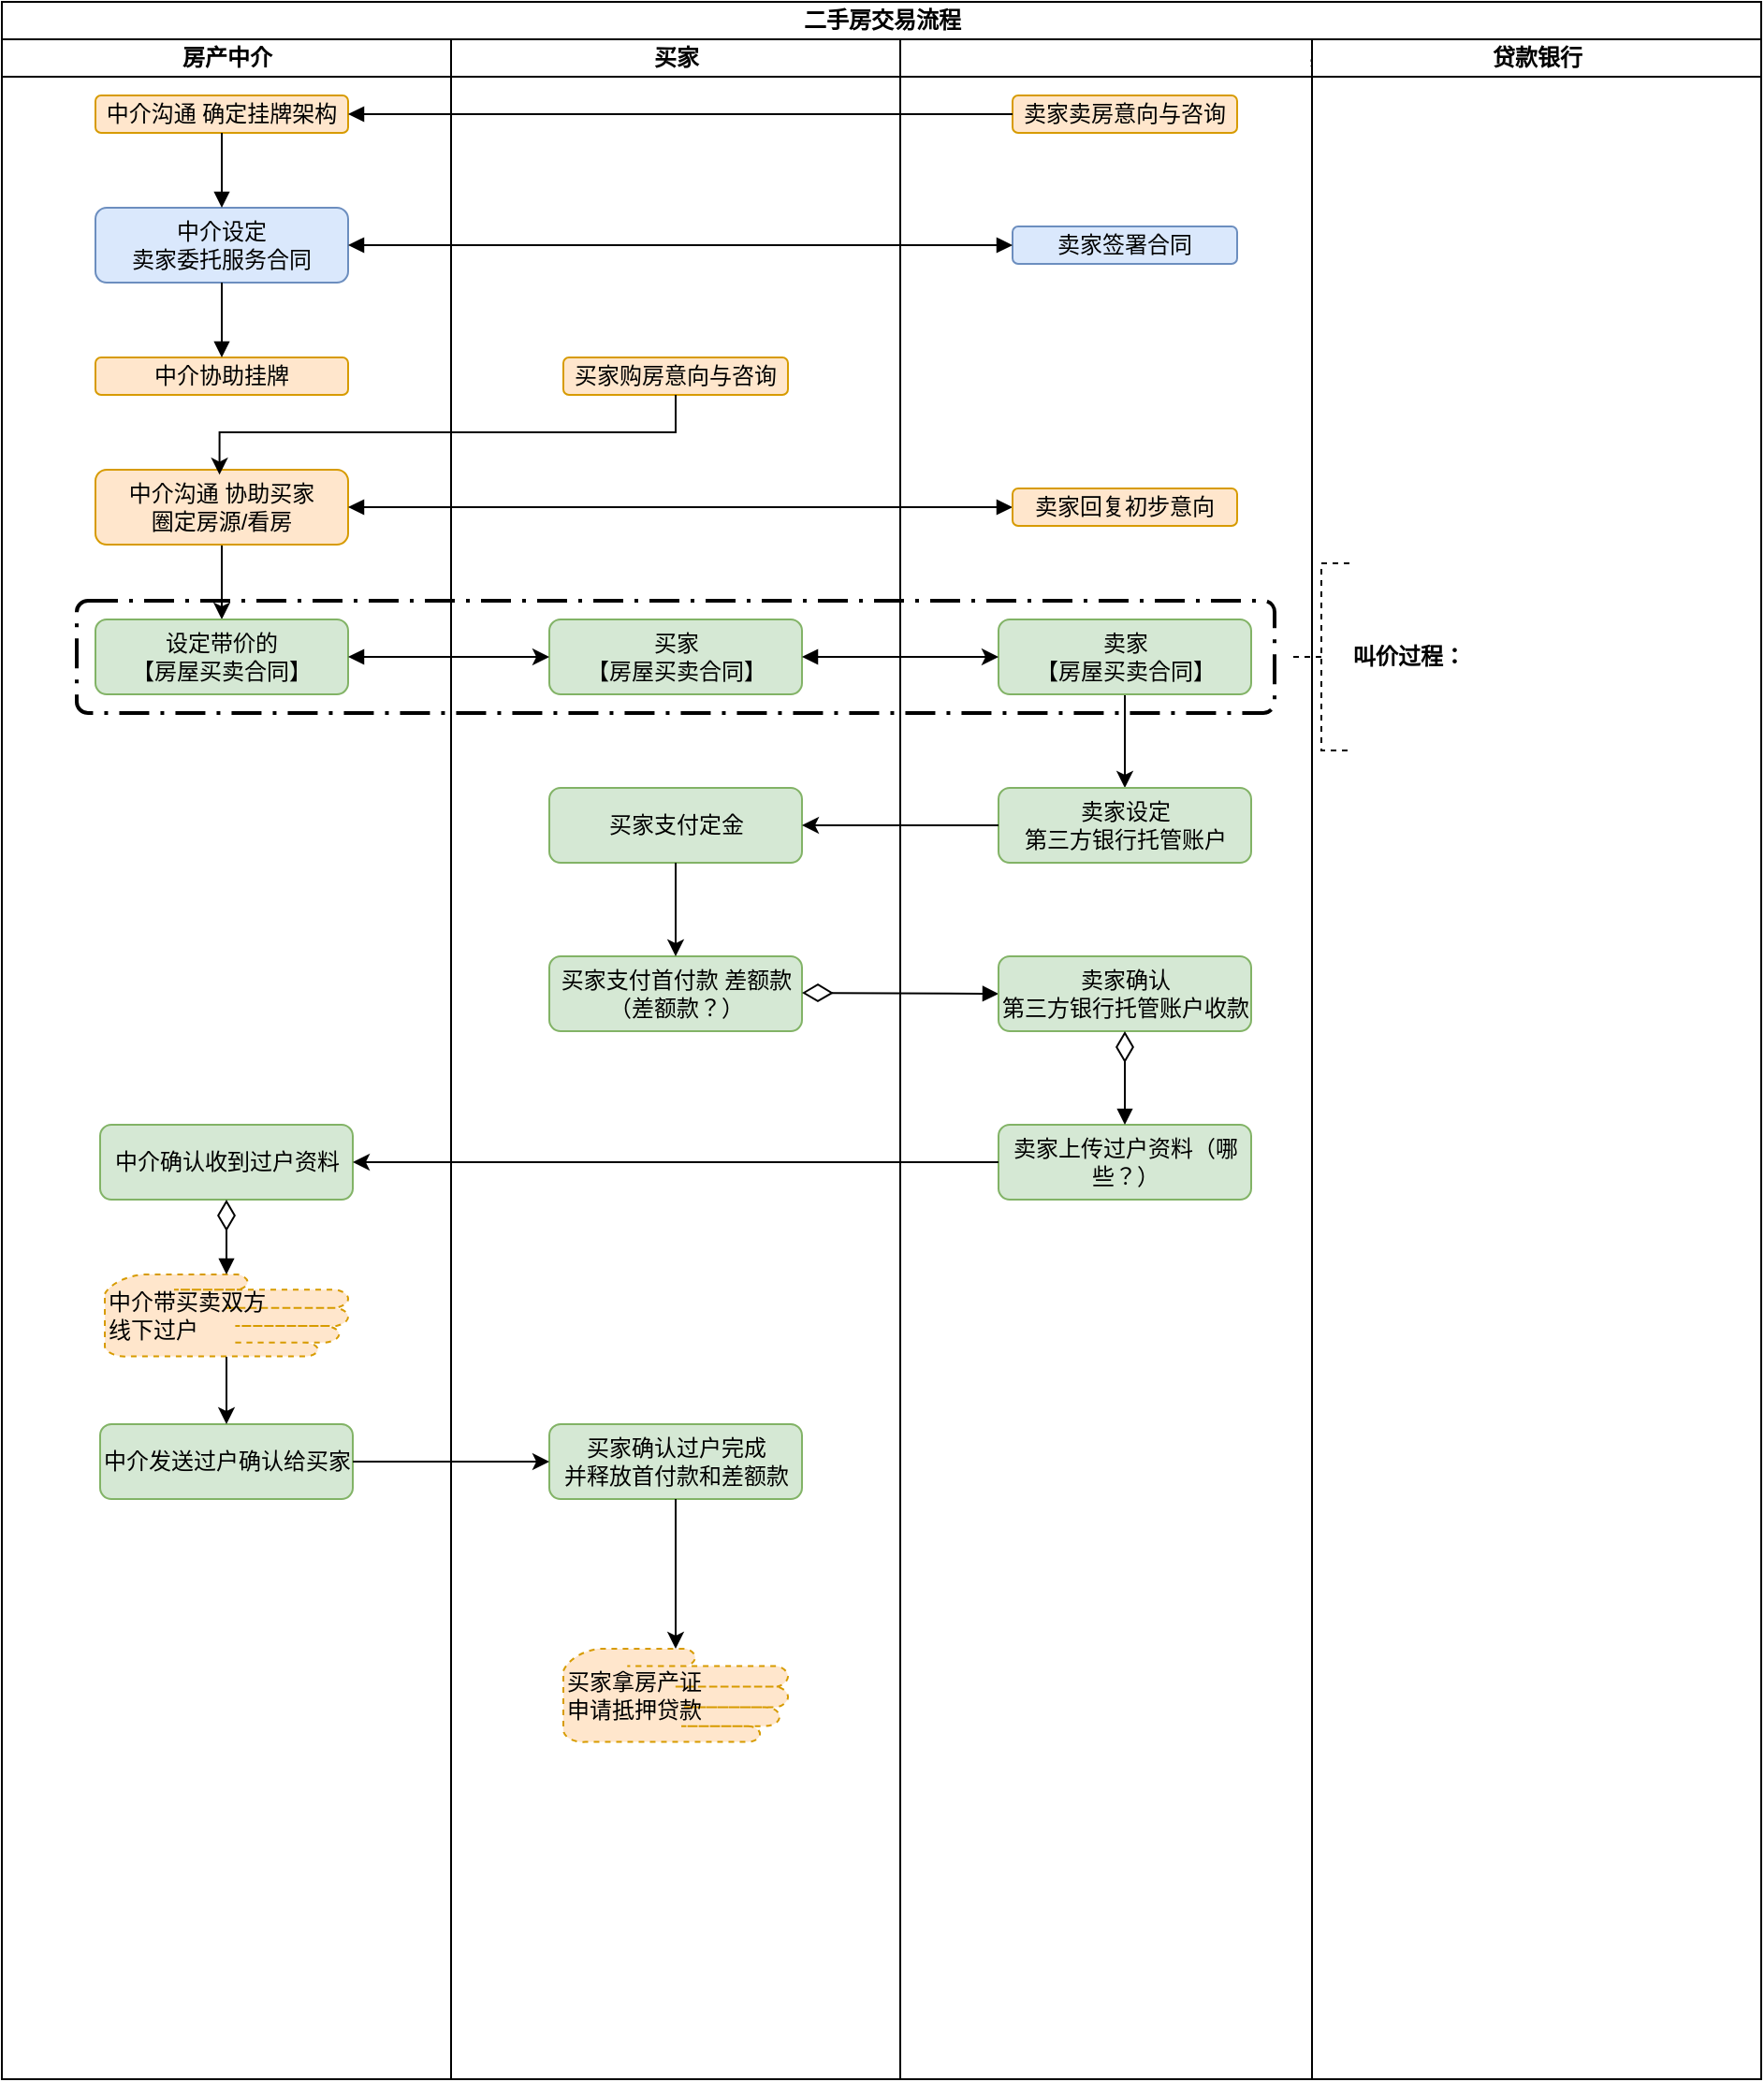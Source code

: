 <mxfile version="14.2.9" type="github">
  <diagram id="eCgH1aqY1Uuq_Gv72Vav" name="Page-1">
    <mxGraphModel dx="930" dy="457" grid="1" gridSize="10" guides="1" tooltips="1" connect="1" arrows="1" fold="1" page="1" pageScale="1" pageWidth="827" pageHeight="1169" math="0" shadow="0">
      <root>
        <mxCell id="0" />
        <mxCell id="1" parent="0" />
        <mxCell id="mIpBYpTtvKyWABxg0NEK-7" value="二手房交易流程" style="swimlane;html=1;childLayout=stackLayout;resizeParent=1;resizeParentMax=0;startSize=20;" parent="1" vertex="1">
          <mxGeometry width="940" height="1110" as="geometry" />
        </mxCell>
        <mxCell id="mIpBYpTtvKyWABxg0NEK-8" value="房产中介" style="swimlane;html=1;startSize=20;" parent="mIpBYpTtvKyWABxg0NEK-7" vertex="1">
          <mxGeometry y="20" width="240" height="1090" as="geometry" />
        </mxCell>
        <mxCell id="ocknudQu-m-3cSBIJ4q2-3" value="中介沟通 确定挂牌架构" style="shape=ext;rounded=1;html=1;whiteSpace=wrap;fillColor=#ffe6cc;strokeColor=#d79b00;" parent="mIpBYpTtvKyWABxg0NEK-8" vertex="1">
          <mxGeometry x="50" y="30" width="135" height="20" as="geometry" />
        </mxCell>
        <mxCell id="ocknudQu-m-3cSBIJ4q2-7" value="中介设定&lt;br&gt;卖家委托服务合同" style="shape=ext;rounded=1;html=1;whiteSpace=wrap;fillColor=#dae8fc;strokeColor=#6c8ebf;" parent="mIpBYpTtvKyWABxg0NEK-8" vertex="1">
          <mxGeometry x="50" y="90" width="135" height="40" as="geometry" />
        </mxCell>
        <mxCell id="ocknudQu-m-3cSBIJ4q2-8" value="" style="endArrow=block;endFill=1;endSize=6;html=1;exitX=0.5;exitY=1;exitDx=0;exitDy=0;entryX=0.5;entryY=0;entryDx=0;entryDy=0;" parent="mIpBYpTtvKyWABxg0NEK-8" source="ocknudQu-m-3cSBIJ4q2-3" target="ocknudQu-m-3cSBIJ4q2-7" edge="1">
          <mxGeometry width="100" relative="1" as="geometry">
            <mxPoint x="120" y="60" as="sourcePoint" />
            <mxPoint x="220" y="60" as="targetPoint" />
          </mxGeometry>
        </mxCell>
        <mxCell id="ocknudQu-m-3cSBIJ4q2-11" value="中介协助挂牌" style="shape=ext;rounded=1;html=1;whiteSpace=wrap;fillColor=#ffe6cc;strokeColor=#d79b00;" parent="mIpBYpTtvKyWABxg0NEK-8" vertex="1">
          <mxGeometry x="50" y="170" width="135" height="20" as="geometry" />
        </mxCell>
        <mxCell id="ocknudQu-m-3cSBIJ4q2-12" value="" style="endArrow=block;endFill=1;endSize=6;html=1;exitX=0.5;exitY=1;exitDx=0;exitDy=0;entryX=0.5;entryY=0;entryDx=0;entryDy=0;" parent="mIpBYpTtvKyWABxg0NEK-8" source="ocknudQu-m-3cSBIJ4q2-7" target="ocknudQu-m-3cSBIJ4q2-11" edge="1">
          <mxGeometry width="100" relative="1" as="geometry">
            <mxPoint x="120" y="150" as="sourcePoint" />
            <mxPoint x="220" y="150" as="targetPoint" />
          </mxGeometry>
        </mxCell>
        <mxCell id="ocknudQu-m-3cSBIJ4q2-19" style="edgeStyle=orthogonalEdgeStyle;rounded=0;orthogonalLoop=1;jettySize=auto;html=1;exitX=0.5;exitY=1;exitDx=0;exitDy=0;entryX=0.5;entryY=0;entryDx=0;entryDy=0;startArrow=none;startFill=0;" parent="mIpBYpTtvKyWABxg0NEK-8" source="ocknudQu-m-3cSBIJ4q2-14" target="ocknudQu-m-3cSBIJ4q2-18" edge="1">
          <mxGeometry relative="1" as="geometry" />
        </mxCell>
        <mxCell id="ocknudQu-m-3cSBIJ4q2-14" value="中介沟通 协助买家&lt;br&gt;圈定房源/看房" style="shape=ext;rounded=1;html=1;whiteSpace=wrap;fillColor=#ffe6cc;strokeColor=#d79b00;" parent="mIpBYpTtvKyWABxg0NEK-8" vertex="1">
          <mxGeometry x="50" y="230" width="135" height="40" as="geometry" />
        </mxCell>
        <mxCell id="ocknudQu-m-3cSBIJ4q2-18" value="设定带价的&lt;br&gt;【房屋买卖合同】" style="shape=ext;rounded=1;html=1;whiteSpace=wrap;fillColor=#d5e8d4;strokeColor=#82b366;" parent="mIpBYpTtvKyWABxg0NEK-8" vertex="1">
          <mxGeometry x="50" y="310" width="135" height="40" as="geometry" />
        </mxCell>
        <mxCell id="HF9s1pa_gHyb1Hk8taV--29" value="中介确认收到过户资料" style="shape=ext;rounded=1;html=1;whiteSpace=wrap;fillColor=#d5e8d4;strokeColor=#82b366;" vertex="1" parent="mIpBYpTtvKyWABxg0NEK-8">
          <mxGeometry x="52.5" y="580" width="135" height="40" as="geometry" />
        </mxCell>
        <mxCell id="HF9s1pa_gHyb1Hk8taV--31" value="中介带买卖双方&lt;br&gt;线下过户" style="shape=mxgraph.bpmn.manual_task;html=1;outlineConnect=0;dashed=1;align=left;fillColor=#ffe6cc;strokeColor=#d79b00;" vertex="1" parent="mIpBYpTtvKyWABxg0NEK-8">
          <mxGeometry x="55" y="660" width="130" height="44" as="geometry" />
        </mxCell>
        <mxCell id="HF9s1pa_gHyb1Hk8taV--32" value="" style="startArrow=diamondThin;startFill=0;startSize=14;endArrow=block;endFill=1;endSize=6;html=1;exitX=0.5;exitY=1;exitDx=0;exitDy=0;" edge="1" parent="mIpBYpTtvKyWABxg0NEK-8" source="HF9s1pa_gHyb1Hk8taV--29" target="HF9s1pa_gHyb1Hk8taV--31">
          <mxGeometry width="100" relative="1" as="geometry">
            <mxPoint x="110" y="620" as="sourcePoint" />
            <mxPoint x="210" y="620" as="targetPoint" />
          </mxGeometry>
        </mxCell>
        <mxCell id="HF9s1pa_gHyb1Hk8taV--35" value="中介发送过户确认给买家" style="shape=ext;rounded=1;html=1;whiteSpace=wrap;fillColor=#d5e8d4;strokeColor=#82b366;" vertex="1" parent="mIpBYpTtvKyWABxg0NEK-8">
          <mxGeometry x="52.5" y="740" width="135" height="40" as="geometry" />
        </mxCell>
        <mxCell id="mIpBYpTtvKyWABxg0NEK-9" value="买家" style="swimlane;html=1;startSize=20;" parent="mIpBYpTtvKyWABxg0NEK-7" vertex="1">
          <mxGeometry x="240" y="20" width="240" height="1090" as="geometry" />
        </mxCell>
        <mxCell id="ocknudQu-m-3cSBIJ4q2-13" value="买家购房意向与咨询" style="shape=ext;rounded=1;html=1;whiteSpace=wrap;fillColor=#ffe6cc;strokeColor=#d79b00;" parent="mIpBYpTtvKyWABxg0NEK-9" vertex="1">
          <mxGeometry x="60" y="170" width="120" height="20" as="geometry" />
        </mxCell>
        <mxCell id="ocknudQu-m-3cSBIJ4q2-17" value="" style="endArrow=block;endFill=1;endSize=6;html=1;entryX=0;entryY=0.5;entryDx=0;entryDy=0;exitX=1;exitY=0.5;exitDx=0;exitDy=0;startArrow=block;startFill=1;" parent="mIpBYpTtvKyWABxg0NEK-9" edge="1">
          <mxGeometry width="100" relative="1" as="geometry">
            <mxPoint x="-55" y="250" as="sourcePoint" />
            <mxPoint x="300" y="250" as="targetPoint" />
          </mxGeometry>
        </mxCell>
        <mxCell id="ocknudQu-m-3cSBIJ4q2-21" value="买家&lt;br&gt;【房屋买卖合同】" style="shape=ext;rounded=1;html=1;whiteSpace=wrap;fillColor=#d5e8d4;strokeColor=#82b366;" parent="mIpBYpTtvKyWABxg0NEK-9" vertex="1">
          <mxGeometry x="52.5" y="310" width="135" height="40" as="geometry" />
        </mxCell>
        <mxCell id="HF9s1pa_gHyb1Hk8taV--12" value="买家支付定金" style="shape=ext;rounded=1;html=1;whiteSpace=wrap;fillColor=#d5e8d4;strokeColor=#82b366;" vertex="1" parent="mIpBYpTtvKyWABxg0NEK-9">
          <mxGeometry x="52.5" y="400" width="135" height="40" as="geometry" />
        </mxCell>
        <mxCell id="HF9s1pa_gHyb1Hk8taV--19" value="买家支付首付款 差额款（差额款？）" style="shape=ext;rounded=1;html=1;whiteSpace=wrap;fillColor=#d5e8d4;strokeColor=#82b366;" vertex="1" parent="mIpBYpTtvKyWABxg0NEK-9">
          <mxGeometry x="52.5" y="490" width="135" height="40" as="geometry" />
        </mxCell>
        <mxCell id="HF9s1pa_gHyb1Hk8taV--20" value="" style="edgeStyle=orthogonalEdgeStyle;rounded=0;orthogonalLoop=1;jettySize=auto;html=1;startArrow=none;startFill=0;" edge="1" parent="mIpBYpTtvKyWABxg0NEK-9" source="HF9s1pa_gHyb1Hk8taV--12" target="HF9s1pa_gHyb1Hk8taV--19">
          <mxGeometry relative="1" as="geometry" />
        </mxCell>
        <mxCell id="HF9s1pa_gHyb1Hk8taV--21" value="" style="startArrow=diamondThin;startFill=0;startSize=14;endArrow=block;endFill=1;endSize=6;html=1;entryX=0;entryY=0.5;entryDx=0;entryDy=0;" edge="1" parent="mIpBYpTtvKyWABxg0NEK-9" target="HF9s1pa_gHyb1Hk8taV--24">
          <mxGeometry width="100" relative="1" as="geometry">
            <mxPoint x="187.5" y="509.5" as="sourcePoint" />
            <mxPoint x="287.5" y="509.5" as="targetPoint" />
          </mxGeometry>
        </mxCell>
        <mxCell id="HF9s1pa_gHyb1Hk8taV--36" value="买家确认过户完成&lt;br&gt;并释放首付款和差额款" style="shape=ext;rounded=1;html=1;whiteSpace=wrap;fillColor=#d5e8d4;strokeColor=#82b366;" vertex="1" parent="mIpBYpTtvKyWABxg0NEK-9">
          <mxGeometry x="52.5" y="740" width="135" height="40" as="geometry" />
        </mxCell>
        <mxCell id="HF9s1pa_gHyb1Hk8taV--40" value="买家拿房产证&lt;br&gt;申请抵押贷款" style="shape=mxgraph.bpmn.manual_task;html=1;outlineConnect=0;dashed=1;align=left;fillColor=#ffe6cc;strokeColor=#d79b00;" vertex="1" parent="mIpBYpTtvKyWABxg0NEK-9">
          <mxGeometry x="60" y="860" width="120" height="50" as="geometry" />
        </mxCell>
        <mxCell id="HF9s1pa_gHyb1Hk8taV--39" value="" style="edgeStyle=orthogonalEdgeStyle;rounded=0;orthogonalLoop=1;jettySize=auto;html=1;startArrow=none;startFill=0;" edge="1" parent="mIpBYpTtvKyWABxg0NEK-9" source="HF9s1pa_gHyb1Hk8taV--36" target="HF9s1pa_gHyb1Hk8taV--40">
          <mxGeometry relative="1" as="geometry">
            <mxPoint x="120" y="860" as="targetPoint" />
          </mxGeometry>
        </mxCell>
        <mxCell id="mIpBYpTtvKyWABxg0NEK-10" value="卖家" style="swimlane;html=1;startSize=20;" parent="mIpBYpTtvKyWABxg0NEK-7" vertex="1">
          <mxGeometry x="480" y="20" width="460" height="1090" as="geometry" />
        </mxCell>
        <mxCell id="ocknudQu-m-3cSBIJ4q2-2" value="卖家卖房意向与咨询" style="shape=ext;rounded=1;html=1;whiteSpace=wrap;fillColor=#ffe6cc;strokeColor=#d79b00;" parent="mIpBYpTtvKyWABxg0NEK-10" vertex="1">
          <mxGeometry x="60" y="30" width="120" height="20" as="geometry" />
        </mxCell>
        <mxCell id="ocknudQu-m-3cSBIJ4q2-6" value="" style="endArrow=block;endFill=1;endSize=6;html=1;entryX=1;entryY=0.5;entryDx=0;entryDy=0;" parent="mIpBYpTtvKyWABxg0NEK-10" target="ocknudQu-m-3cSBIJ4q2-3" edge="1">
          <mxGeometry width="100" relative="1" as="geometry">
            <mxPoint x="60" y="40" as="sourcePoint" />
            <mxPoint x="160" y="40" as="targetPoint" />
          </mxGeometry>
        </mxCell>
        <mxCell id="ocknudQu-m-3cSBIJ4q2-9" value="卖家签署合同" style="shape=ext;rounded=1;html=1;whiteSpace=wrap;fillColor=#dae8fc;strokeColor=#6c8ebf;" parent="mIpBYpTtvKyWABxg0NEK-10" vertex="1">
          <mxGeometry x="60" y="100" width="120" height="20" as="geometry" />
        </mxCell>
        <mxCell id="ocknudQu-m-3cSBIJ4q2-16" value="卖家回复初步意向" style="shape=ext;rounded=1;html=1;whiteSpace=wrap;fillColor=#ffe6cc;strokeColor=#d79b00;" parent="mIpBYpTtvKyWABxg0NEK-10" vertex="1">
          <mxGeometry x="60" y="240" width="120" height="20" as="geometry" />
        </mxCell>
        <mxCell id="HF9s1pa_gHyb1Hk8taV--5" style="edgeStyle=orthogonalEdgeStyle;rounded=0;orthogonalLoop=1;jettySize=auto;html=1;exitX=0.5;exitY=1;exitDx=0;exitDy=0;entryX=0.5;entryY=0;entryDx=0;entryDy=0;startArrow=none;startFill=0;" edge="1" parent="mIpBYpTtvKyWABxg0NEK-10" source="HF9s1pa_gHyb1Hk8taV--2" target="HF9s1pa_gHyb1Hk8taV--4">
          <mxGeometry relative="1" as="geometry" />
        </mxCell>
        <mxCell id="HF9s1pa_gHyb1Hk8taV--2" value="卖家&lt;br&gt;【房屋买卖合同】" style="shape=ext;rounded=1;html=1;whiteSpace=wrap;fillColor=#d5e8d4;strokeColor=#82b366;" vertex="1" parent="mIpBYpTtvKyWABxg0NEK-10">
          <mxGeometry x="52.5" y="310" width="135" height="40" as="geometry" />
        </mxCell>
        <mxCell id="HF9s1pa_gHyb1Hk8taV--4" value="卖家设定&lt;br&gt;第三方银行托管账户" style="shape=ext;rounded=1;html=1;whiteSpace=wrap;fillColor=#d5e8d4;strokeColor=#82b366;" vertex="1" parent="mIpBYpTtvKyWABxg0NEK-10">
          <mxGeometry x="52.5" y="400" width="135" height="40" as="geometry" />
        </mxCell>
        <mxCell id="mIpBYpTtvKyWABxg0NEK-11" value="贷款银行" style="swimlane;html=1;startSize=20;" parent="mIpBYpTtvKyWABxg0NEK-10" vertex="1">
          <mxGeometry x="220" width="240" height="1090" as="geometry" />
        </mxCell>
        <mxCell id="HF9s1pa_gHyb1Hk8taV--16" value="&lt;b&gt;叫价过程：&lt;/b&gt;" style="html=1;shape=mxgraph.flowchart.annotation_2;align=left;labelPosition=right;dashed=1;" vertex="1" parent="mIpBYpTtvKyWABxg0NEK-11">
          <mxGeometry x="-10" y="280" width="30" height="100" as="geometry" />
        </mxCell>
        <mxCell id="HF9s1pa_gHyb1Hk8taV--24" value="卖家确认&lt;br&gt;第三方银行托管账户收款" style="shape=ext;rounded=1;html=1;whiteSpace=wrap;fillColor=#d5e8d4;strokeColor=#82b366;" vertex="1" parent="mIpBYpTtvKyWABxg0NEK-10">
          <mxGeometry x="52.5" y="490" width="135" height="40" as="geometry" />
        </mxCell>
        <mxCell id="HF9s1pa_gHyb1Hk8taV--26" value="卖家上传过户资料（哪些？）" style="shape=ext;rounded=1;html=1;whiteSpace=wrap;fillColor=#d5e8d4;strokeColor=#82b366;" vertex="1" parent="mIpBYpTtvKyWABxg0NEK-10">
          <mxGeometry x="52.5" y="580" width="135" height="40" as="geometry" />
        </mxCell>
        <mxCell id="HF9s1pa_gHyb1Hk8taV--28" value="" style="startArrow=diamondThin;startFill=0;startSize=14;endArrow=block;endFill=1;endSize=6;html=1;exitX=0.5;exitY=1;exitDx=0;exitDy=0;entryX=0.5;entryY=0;entryDx=0;entryDy=0;" edge="1" parent="mIpBYpTtvKyWABxg0NEK-10" source="HF9s1pa_gHyb1Hk8taV--24" target="HF9s1pa_gHyb1Hk8taV--26">
          <mxGeometry width="100" relative="1" as="geometry">
            <mxPoint x="150" y="550" as="sourcePoint" />
            <mxPoint x="250" y="550" as="targetPoint" />
          </mxGeometry>
        </mxCell>
        <mxCell id="ocknudQu-m-3cSBIJ4q2-10" value="" style="endArrow=block;endFill=1;endSize=6;html=1;entryX=0;entryY=0.5;entryDx=0;entryDy=0;exitX=1;exitY=0.5;exitDx=0;exitDy=0;startArrow=block;startFill=1;" parent="mIpBYpTtvKyWABxg0NEK-7" source="ocknudQu-m-3cSBIJ4q2-7" target="ocknudQu-m-3cSBIJ4q2-9" edge="1">
          <mxGeometry width="100" relative="1" as="geometry">
            <mxPoint x="210" y="130" as="sourcePoint" />
            <mxPoint x="290" y="130" as="targetPoint" />
          </mxGeometry>
        </mxCell>
        <mxCell id="ocknudQu-m-3cSBIJ4q2-15" style="edgeStyle=orthogonalEdgeStyle;rounded=0;orthogonalLoop=1;jettySize=auto;html=1;exitX=0.5;exitY=1;exitDx=0;exitDy=0;entryX=0.491;entryY=0.066;entryDx=0;entryDy=0;entryPerimeter=0;" parent="mIpBYpTtvKyWABxg0NEK-7" source="ocknudQu-m-3cSBIJ4q2-13" target="ocknudQu-m-3cSBIJ4q2-14" edge="1">
          <mxGeometry relative="1" as="geometry">
            <Array as="points">
              <mxPoint x="360" y="230" />
              <mxPoint x="116" y="230" />
            </Array>
          </mxGeometry>
        </mxCell>
        <mxCell id="ocknudQu-m-3cSBIJ4q2-22" value="" style="edgeStyle=orthogonalEdgeStyle;rounded=0;orthogonalLoop=1;jettySize=auto;html=1;startArrow=block;startFill=1;" parent="mIpBYpTtvKyWABxg0NEK-7" source="ocknudQu-m-3cSBIJ4q2-18" target="ocknudQu-m-3cSBIJ4q2-21" edge="1">
          <mxGeometry relative="1" as="geometry" />
        </mxCell>
        <mxCell id="HF9s1pa_gHyb1Hk8taV--3" value="" style="edgeStyle=orthogonalEdgeStyle;rounded=0;orthogonalLoop=1;jettySize=auto;html=1;startArrow=block;startFill=1;" edge="1" parent="mIpBYpTtvKyWABxg0NEK-7" source="ocknudQu-m-3cSBIJ4q2-21" target="HF9s1pa_gHyb1Hk8taV--2">
          <mxGeometry relative="1" as="geometry" />
        </mxCell>
        <mxCell id="HF9s1pa_gHyb1Hk8taV--13" value="" style="edgeStyle=orthogonalEdgeStyle;rounded=0;orthogonalLoop=1;jettySize=auto;html=1;startArrow=none;startFill=0;" edge="1" parent="mIpBYpTtvKyWABxg0NEK-7" source="HF9s1pa_gHyb1Hk8taV--4" target="HF9s1pa_gHyb1Hk8taV--12">
          <mxGeometry relative="1" as="geometry" />
        </mxCell>
        <mxCell id="HF9s1pa_gHyb1Hk8taV--30" value="" style="edgeStyle=orthogonalEdgeStyle;rounded=0;orthogonalLoop=1;jettySize=auto;html=1;startArrow=none;startFill=0;" edge="1" parent="mIpBYpTtvKyWABxg0NEK-7" source="HF9s1pa_gHyb1Hk8taV--26" target="HF9s1pa_gHyb1Hk8taV--29">
          <mxGeometry relative="1" as="geometry" />
        </mxCell>
        <mxCell id="HF9s1pa_gHyb1Hk8taV--37" value="" style="edgeStyle=orthogonalEdgeStyle;rounded=0;orthogonalLoop=1;jettySize=auto;html=1;startArrow=none;startFill=0;" edge="1" parent="mIpBYpTtvKyWABxg0NEK-7" source="HF9s1pa_gHyb1Hk8taV--35" target="HF9s1pa_gHyb1Hk8taV--36">
          <mxGeometry relative="1" as="geometry" />
        </mxCell>
        <mxCell id="HF9s1pa_gHyb1Hk8taV--15" value="" style="rounded=1;arcSize=10;dashed=1;strokeColor=#000000;fillColor=none;gradientColor=none;dashPattern=8 3 1 3;strokeWidth=2;" vertex="1" parent="1">
          <mxGeometry x="40" y="320" width="640" height="60" as="geometry" />
        </mxCell>
        <mxCell id="HF9s1pa_gHyb1Hk8taV--34" value="" style="edgeStyle=orthogonalEdgeStyle;rounded=0;orthogonalLoop=1;jettySize=auto;html=1;startArrow=none;startFill=0;" edge="1" parent="1" source="HF9s1pa_gHyb1Hk8taV--31">
          <mxGeometry relative="1" as="geometry">
            <mxPoint x="120" y="760" as="targetPoint" />
          </mxGeometry>
        </mxCell>
      </root>
    </mxGraphModel>
  </diagram>
</mxfile>
